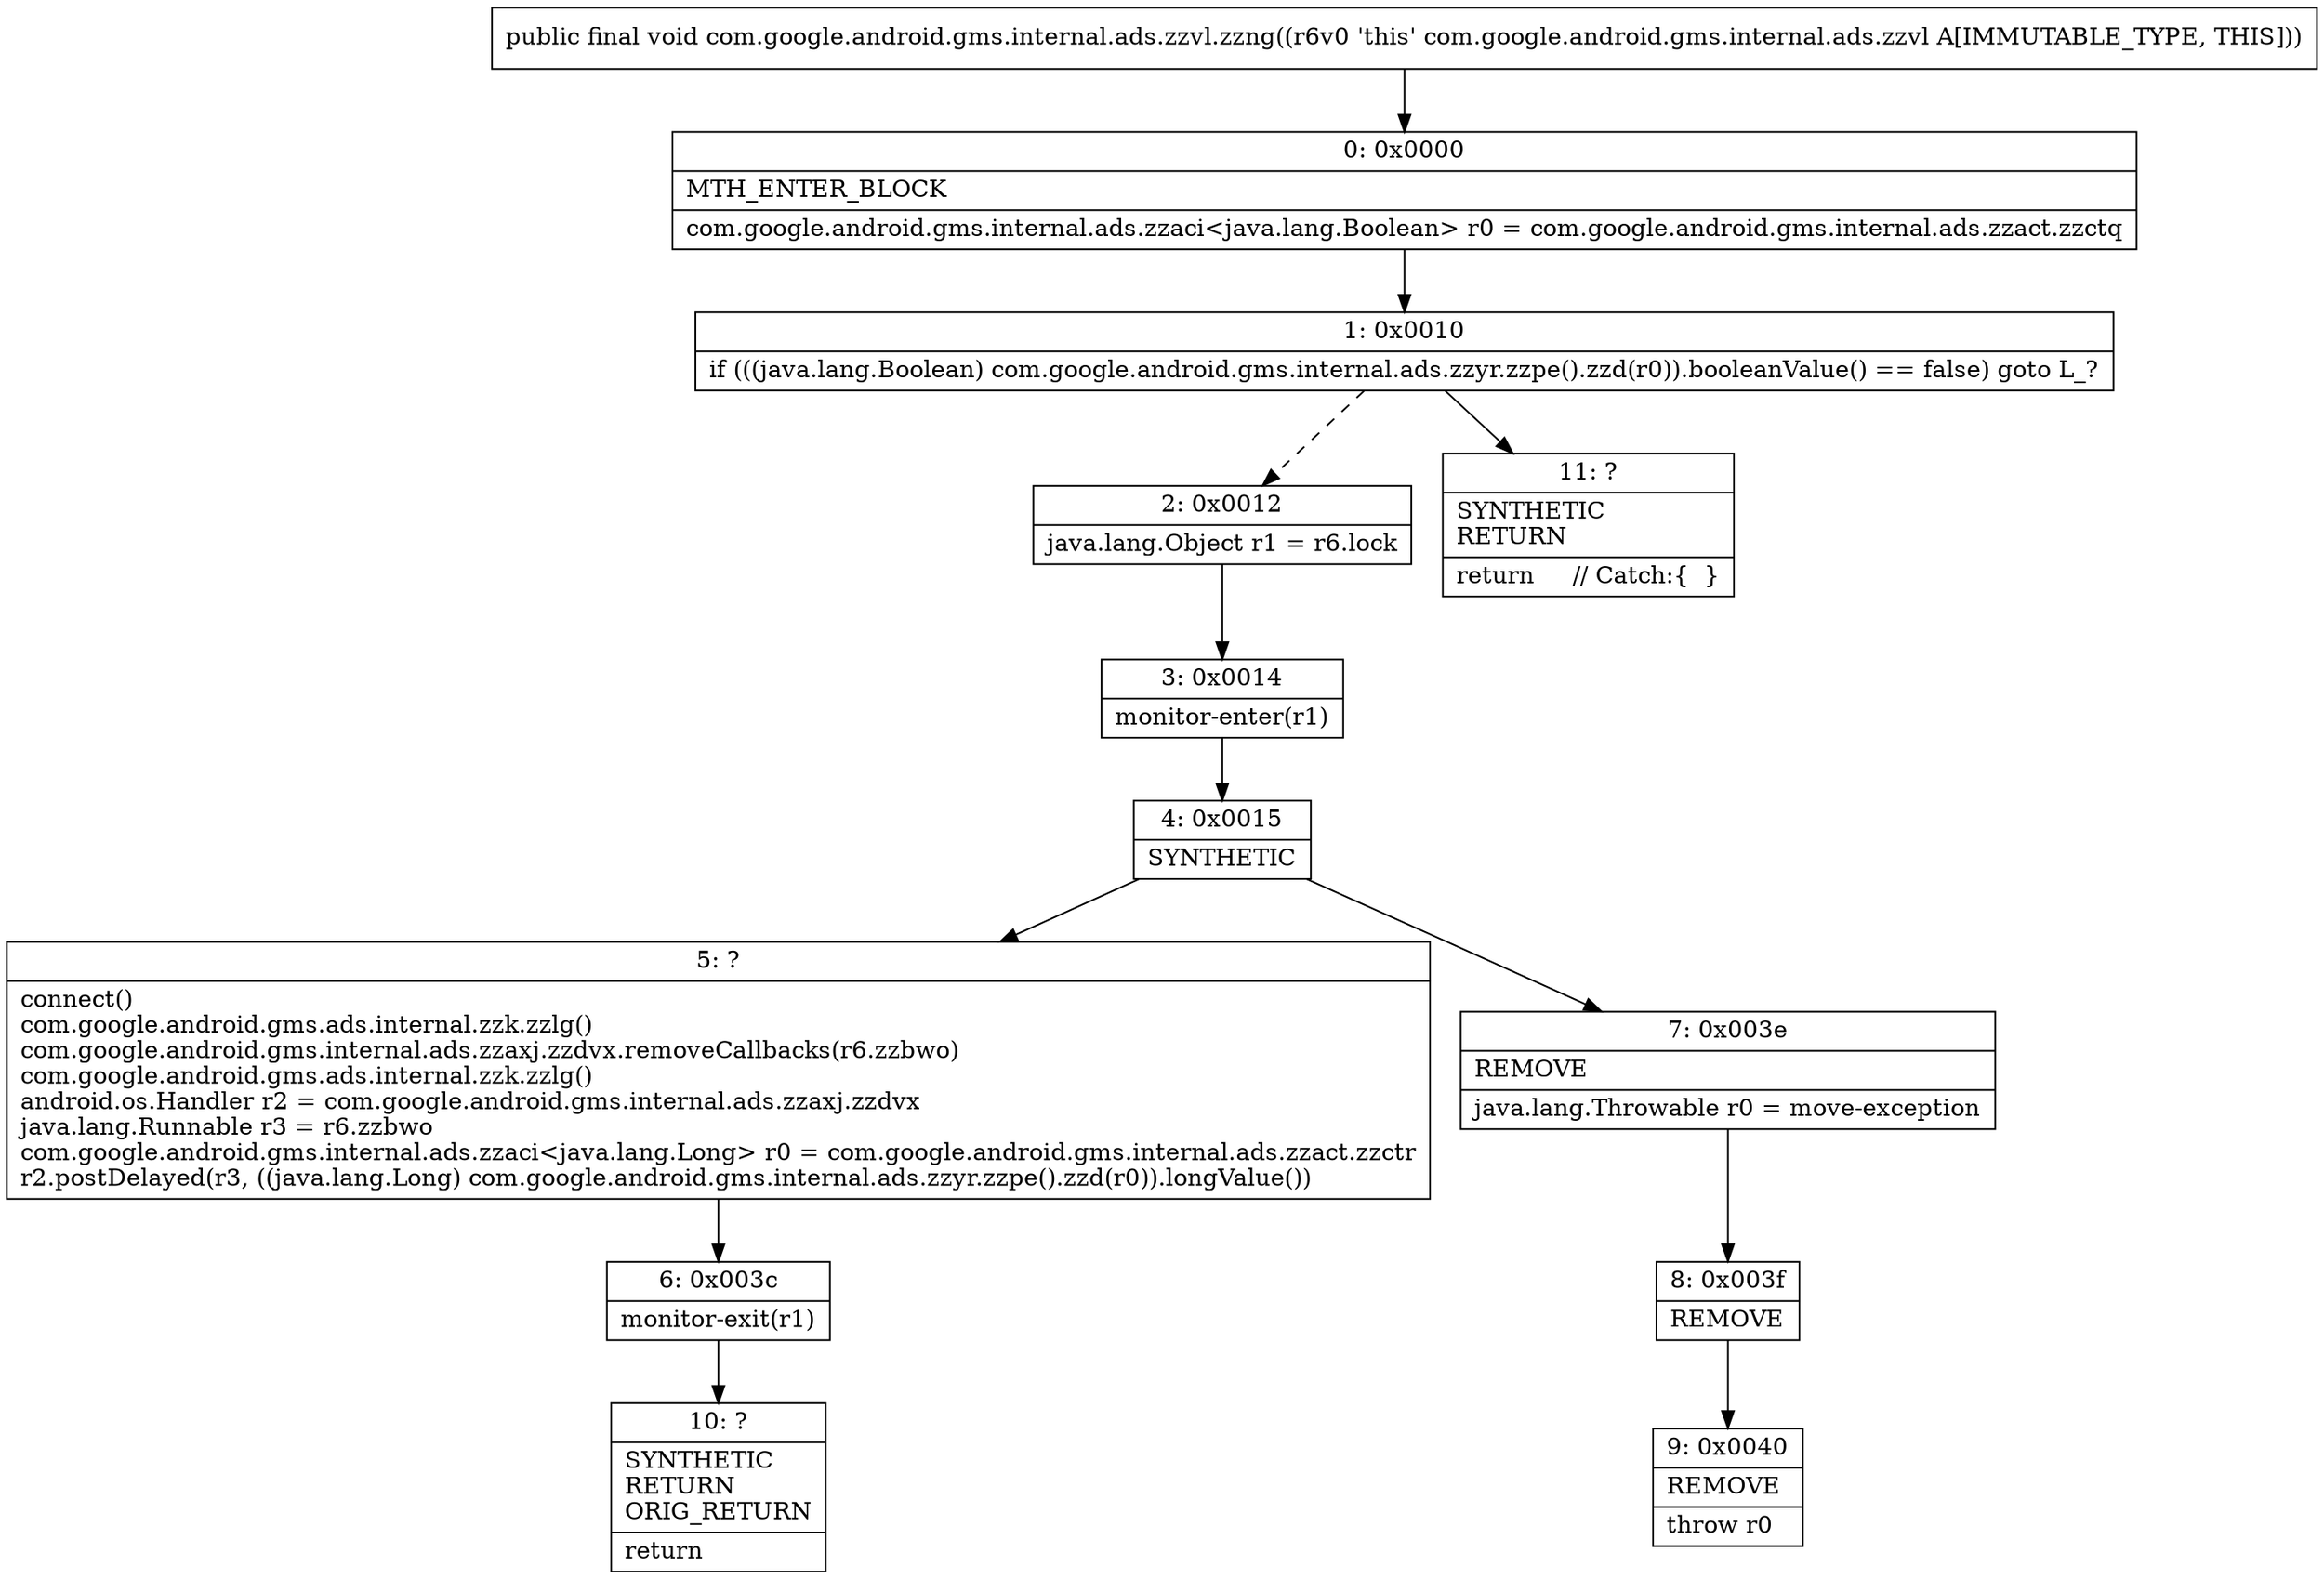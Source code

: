 digraph "CFG forcom.google.android.gms.internal.ads.zzvl.zzng()V" {
Node_0 [shape=record,label="{0\:\ 0x0000|MTH_ENTER_BLOCK\l|com.google.android.gms.internal.ads.zzaci\<java.lang.Boolean\> r0 = com.google.android.gms.internal.ads.zzact.zzctq\l}"];
Node_1 [shape=record,label="{1\:\ 0x0010|if (((java.lang.Boolean) com.google.android.gms.internal.ads.zzyr.zzpe().zzd(r0)).booleanValue() == false) goto L_?\l}"];
Node_2 [shape=record,label="{2\:\ 0x0012|java.lang.Object r1 = r6.lock\l}"];
Node_3 [shape=record,label="{3\:\ 0x0014|monitor\-enter(r1)\l}"];
Node_4 [shape=record,label="{4\:\ 0x0015|SYNTHETIC\l}"];
Node_5 [shape=record,label="{5\:\ ?|connect()\lcom.google.android.gms.ads.internal.zzk.zzlg()\lcom.google.android.gms.internal.ads.zzaxj.zzdvx.removeCallbacks(r6.zzbwo)\lcom.google.android.gms.ads.internal.zzk.zzlg()\landroid.os.Handler r2 = com.google.android.gms.internal.ads.zzaxj.zzdvx\ljava.lang.Runnable r3 = r6.zzbwo\lcom.google.android.gms.internal.ads.zzaci\<java.lang.Long\> r0 = com.google.android.gms.internal.ads.zzact.zzctr\lr2.postDelayed(r3, ((java.lang.Long) com.google.android.gms.internal.ads.zzyr.zzpe().zzd(r0)).longValue())\l}"];
Node_6 [shape=record,label="{6\:\ 0x003c|monitor\-exit(r1)\l}"];
Node_7 [shape=record,label="{7\:\ 0x003e|REMOVE\l|java.lang.Throwable r0 = move\-exception\l}"];
Node_8 [shape=record,label="{8\:\ 0x003f|REMOVE\l}"];
Node_9 [shape=record,label="{9\:\ 0x0040|REMOVE\l|throw r0\l}"];
Node_10 [shape=record,label="{10\:\ ?|SYNTHETIC\lRETURN\lORIG_RETURN\l|return\l}"];
Node_11 [shape=record,label="{11\:\ ?|SYNTHETIC\lRETURN\l|return     \/\/ Catch:\{  \}\l}"];
MethodNode[shape=record,label="{public final void com.google.android.gms.internal.ads.zzvl.zzng((r6v0 'this' com.google.android.gms.internal.ads.zzvl A[IMMUTABLE_TYPE, THIS])) }"];
MethodNode -> Node_0;
Node_0 -> Node_1;
Node_1 -> Node_2[style=dashed];
Node_1 -> Node_11;
Node_2 -> Node_3;
Node_3 -> Node_4;
Node_4 -> Node_5;
Node_4 -> Node_7;
Node_5 -> Node_6;
Node_6 -> Node_10;
Node_7 -> Node_8;
Node_8 -> Node_9;
}

